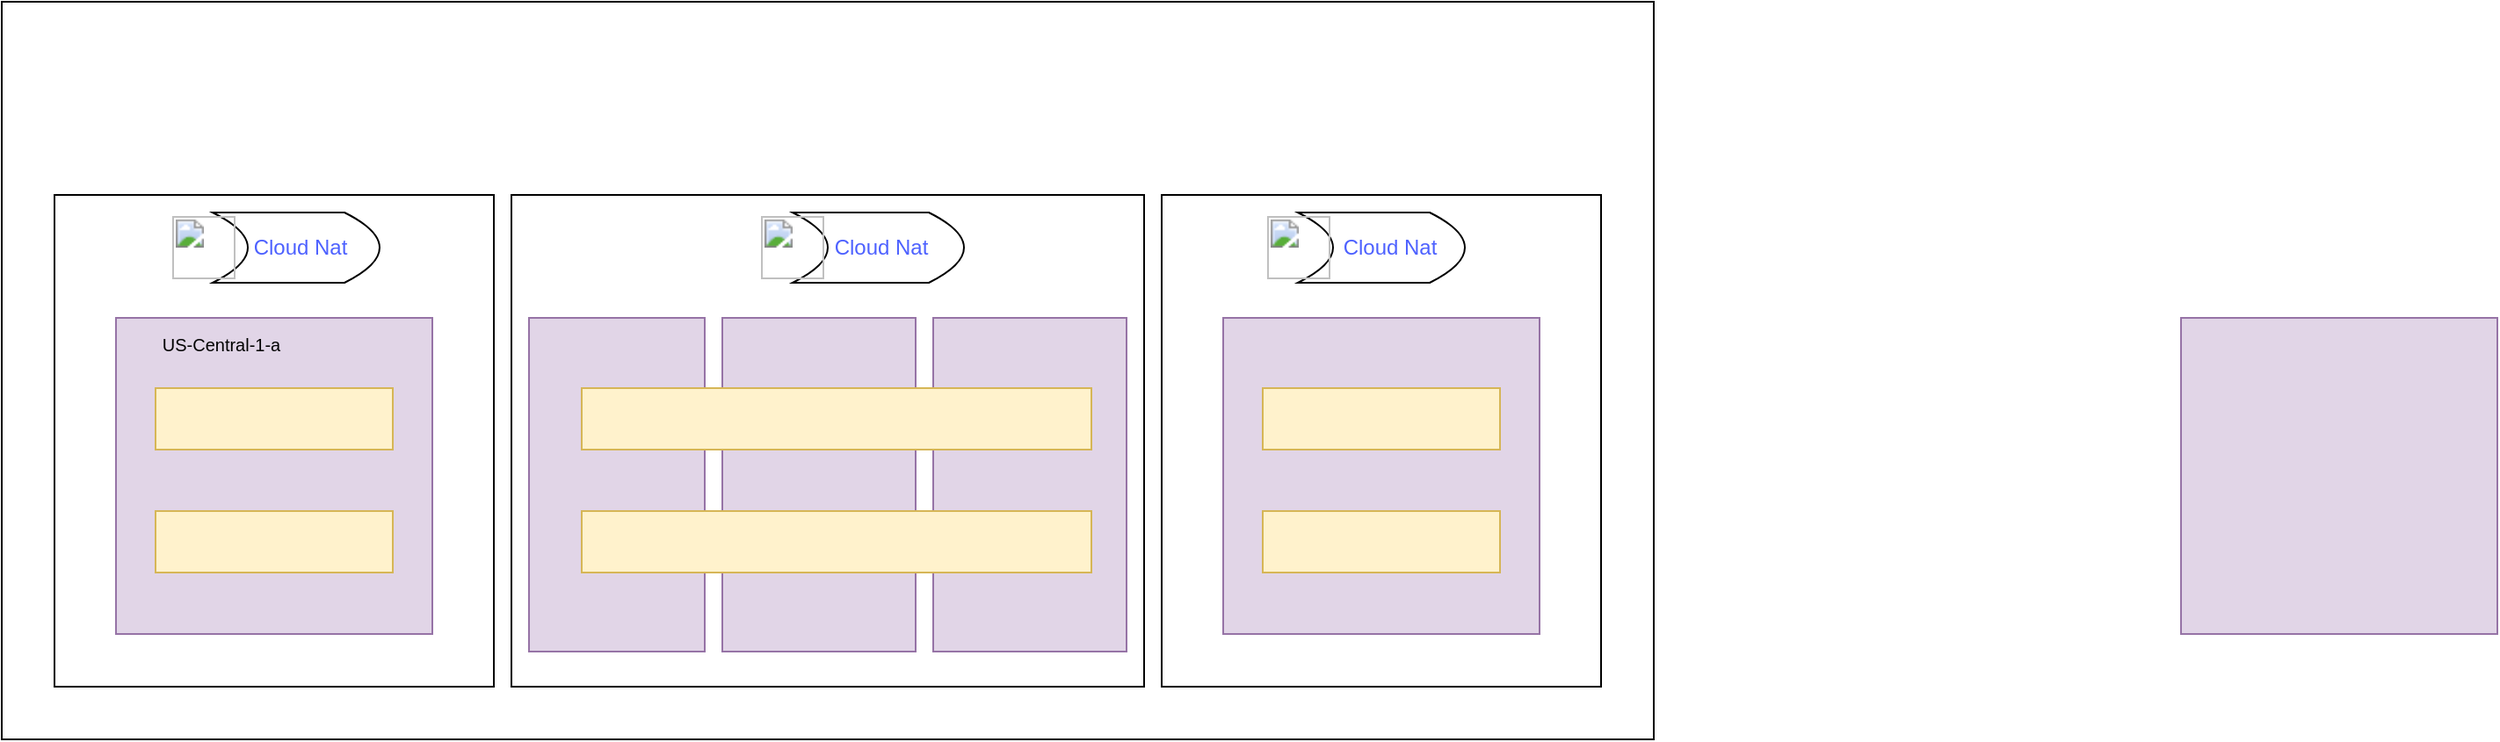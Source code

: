 <mxfile version="21.1.4" type="github">
  <diagram id="C5RBs43oDa-KdzZeNtuy" name="Page-1">
    <mxGraphModel dx="1050" dy="558" grid="1" gridSize="10" guides="1" tooltips="1" connect="1" arrows="1" fold="1" page="1" pageScale="1" pageWidth="827" pageHeight="1169" math="0" shadow="0">
      <root>
        <mxCell id="WIyWlLk6GJQsqaUBKTNV-0" />
        <mxCell id="WIyWlLk6GJQsqaUBKTNV-1" parent="WIyWlLk6GJQsqaUBKTNV-0" />
        <mxCell id="-Z8fcexckgJn7ujzZ2Ft-0" value="&#xa;&lt;b id=&quot;docs-internal-guid-81e7ec77-7fff-8a62-a631-0a5c4abc258c&quot; style=&quot;font-weight:normal;&quot;&gt;&lt;img src=&quot;https://lh6.googleusercontent.com/EI0MRk0nzkvpMwtFPFXoAt7pnuFs0Gu7lzOpw3dwjhvq_D6r6BR9Ah21X3YqFXRrCR4iKXEn59H-Iu3LHncwuWP9FxuJ--4_uWrT4gUF58XK2E_7dLZ4A3icM2lVJHEgxqWy_rC7nlZeSfNST37TVTD9dA=s2048&quot; height=&quot;36px;&quot; width=&quot;36px;&quot;&gt;&lt;/b&gt;&#xa;&#xa;" style="rounded=0;whiteSpace=wrap;html=1;" vertex="1" parent="WIyWlLk6GJQsqaUBKTNV-1">
          <mxGeometry x="40" y="190" width="940" height="420" as="geometry" />
        </mxCell>
        <mxCell id="-Z8fcexckgJn7ujzZ2Ft-1" value="" style="rounded=0;whiteSpace=wrap;html=1;" vertex="1" parent="WIyWlLk6GJQsqaUBKTNV-1">
          <mxGeometry x="70" y="300" width="250" height="280" as="geometry" />
        </mxCell>
        <mxCell id="-Z8fcexckgJn7ujzZ2Ft-2" value="" style="rounded=0;whiteSpace=wrap;html=1;" vertex="1" parent="WIyWlLk6GJQsqaUBKTNV-1">
          <mxGeometry x="330" y="300" width="360" height="280" as="geometry" />
        </mxCell>
        <mxCell id="-Z8fcexckgJn7ujzZ2Ft-4" value="" style="rounded=0;whiteSpace=wrap;html=1;" vertex="1" parent="WIyWlLk6GJQsqaUBKTNV-1">
          <mxGeometry x="700" y="300" width="250" height="280" as="geometry" />
        </mxCell>
        <mxCell id="-Z8fcexckgJn7ujzZ2Ft-6" value="" style="whiteSpace=wrap;html=1;aspect=fixed;fillColor=#e1d5e7;strokeColor=#9673a6;" vertex="1" parent="WIyWlLk6GJQsqaUBKTNV-1">
          <mxGeometry x="105" y="370" width="180" height="180" as="geometry" />
        </mxCell>
        <mxCell id="-Z8fcexckgJn7ujzZ2Ft-8" value="" style="rounded=0;whiteSpace=wrap;html=1;fillColor=#fff2cc;strokeColor=#d6b656;" vertex="1" parent="WIyWlLk6GJQsqaUBKTNV-1">
          <mxGeometry x="127.5" y="410" width="135" height="35" as="geometry" />
        </mxCell>
        <mxCell id="-Z8fcexckgJn7ujzZ2Ft-9" value="" style="rounded=0;whiteSpace=wrap;html=1;fillColor=#fff2cc;strokeColor=#d6b656;" vertex="1" parent="WIyWlLk6GJQsqaUBKTNV-1">
          <mxGeometry x="127.5" y="480" width="135" height="35" as="geometry" />
        </mxCell>
        <mxCell id="-Z8fcexckgJn7ujzZ2Ft-10" value="&lt;font style=&quot;font-size: 10px;&quot;&gt;US-Central-1-a&lt;/font&gt;" style="text;html=1;strokeColor=none;fillColor=none;align=center;verticalAlign=middle;whiteSpace=wrap;rounded=0;" vertex="1" parent="WIyWlLk6GJQsqaUBKTNV-1">
          <mxGeometry x="120" y="370" width="90" height="30" as="geometry" />
        </mxCell>
        <mxCell id="-Z8fcexckgJn7ujzZ2Ft-12" value="" style="rounded=0;whiteSpace=wrap;html=1;fillColor=#e1d5e7;strokeColor=#9673a6;" vertex="1" parent="WIyWlLk6GJQsqaUBKTNV-1">
          <mxGeometry x="340" y="370" width="100" height="190" as="geometry" />
        </mxCell>
        <mxCell id="-Z8fcexckgJn7ujzZ2Ft-13" value="" style="rounded=0;whiteSpace=wrap;html=1;fillColor=#e1d5e7;strokeColor=#9673a6;" vertex="1" parent="WIyWlLk6GJQsqaUBKTNV-1">
          <mxGeometry x="450" y="370" width="110" height="190" as="geometry" />
        </mxCell>
        <mxCell id="-Z8fcexckgJn7ujzZ2Ft-14" value="" style="rounded=0;whiteSpace=wrap;html=1;fillColor=#e1d5e7;strokeColor=#9673a6;" vertex="1" parent="WIyWlLk6GJQsqaUBKTNV-1">
          <mxGeometry x="570" y="370" width="110" height="190" as="geometry" />
        </mxCell>
        <mxCell id="-Z8fcexckgJn7ujzZ2Ft-15" value="" style="rounded=0;whiteSpace=wrap;html=1;fillColor=#fff2cc;strokeColor=#d6b656;" vertex="1" parent="WIyWlLk6GJQsqaUBKTNV-1">
          <mxGeometry x="370" y="410" width="290" height="35" as="geometry" />
        </mxCell>
        <mxCell id="-Z8fcexckgJn7ujzZ2Ft-16" value="" style="rounded=0;whiteSpace=wrap;html=1;fillColor=#fff2cc;strokeColor=#d6b656;" vertex="1" parent="WIyWlLk6GJQsqaUBKTNV-1">
          <mxGeometry x="370" y="480" width="290" height="35" as="geometry" />
        </mxCell>
        <mxCell id="-Z8fcexckgJn7ujzZ2Ft-17" value="" style="whiteSpace=wrap;html=1;aspect=fixed;fillColor=#e1d5e7;strokeColor=#9673a6;" vertex="1" parent="WIyWlLk6GJQsqaUBKTNV-1">
          <mxGeometry x="735" y="370" width="180" height="180" as="geometry" />
        </mxCell>
        <mxCell id="-Z8fcexckgJn7ujzZ2Ft-22" value="" style="whiteSpace=wrap;html=1;aspect=fixed;fillColor=#e1d5e7;strokeColor=#9673a6;" vertex="1" parent="WIyWlLk6GJQsqaUBKTNV-1">
          <mxGeometry x="1280" y="370" width="180" height="180" as="geometry" />
        </mxCell>
        <mxCell id="-Z8fcexckgJn7ujzZ2Ft-23" value="" style="rounded=0;whiteSpace=wrap;html=1;fillColor=#fff2cc;strokeColor=#d6b656;" vertex="1" parent="WIyWlLk6GJQsqaUBKTNV-1">
          <mxGeometry x="757.5" y="410" width="135" height="35" as="geometry" />
        </mxCell>
        <mxCell id="-Z8fcexckgJn7ujzZ2Ft-24" value="" style="rounded=0;whiteSpace=wrap;html=1;fillColor=#fff2cc;strokeColor=#d6b656;" vertex="1" parent="WIyWlLk6GJQsqaUBKTNV-1">
          <mxGeometry x="757.5" y="480" width="135" height="35" as="geometry" />
        </mxCell>
        <mxCell id="-Z8fcexckgJn7ujzZ2Ft-25" value="" style="shape=dataStorage;whiteSpace=wrap;html=1;fixedSize=1;rotation=-180;" vertex="1" parent="WIyWlLk6GJQsqaUBKTNV-1">
          <mxGeometry x="160" y="310" width="95" height="40" as="geometry" />
        </mxCell>
        <mxCell id="-Z8fcexckgJn7ujzZ2Ft-26" value="" style="shape=dataStorage;whiteSpace=wrap;html=1;fixedSize=1;rotation=-180;" vertex="1" parent="WIyWlLk6GJQsqaUBKTNV-1">
          <mxGeometry x="490" y="310" width="97.5" height="40" as="geometry" />
        </mxCell>
        <mxCell id="-Z8fcexckgJn7ujzZ2Ft-27" value="" style="shape=dataStorage;whiteSpace=wrap;html=1;fixedSize=1;rotation=-180;" vertex="1" parent="WIyWlLk6GJQsqaUBKTNV-1">
          <mxGeometry x="777.5" y="310" width="95" height="40" as="geometry" />
        </mxCell>
        <mxCell id="-Z8fcexckgJn7ujzZ2Ft-28" value="&lt;font color=&quot;#4d61ff&quot;&gt;Cloud Nat&lt;/font&gt;" style="text;html=1;strokeColor=none;fillColor=none;align=center;verticalAlign=middle;whiteSpace=wrap;rounded=0;" vertex="1" parent="WIyWlLk6GJQsqaUBKTNV-1">
          <mxGeometry x="180" y="315" width="60" height="30" as="geometry" />
        </mxCell>
        <mxCell id="-Z8fcexckgJn7ujzZ2Ft-29" value="&lt;font color=&quot;#4d61ff&quot;&gt;Cloud Nat&lt;/font&gt;" style="text;html=1;strokeColor=none;fillColor=none;align=center;verticalAlign=middle;whiteSpace=wrap;rounded=0;" vertex="1" parent="WIyWlLk6GJQsqaUBKTNV-1">
          <mxGeometry x="510" y="315" width="61.25" height="30" as="geometry" />
        </mxCell>
        <mxCell id="-Z8fcexckgJn7ujzZ2Ft-30" value="&lt;font color=&quot;#4d61ff&quot;&gt;Cloud Nat&lt;/font&gt;" style="text;html=1;strokeColor=none;fillColor=none;align=center;verticalAlign=middle;whiteSpace=wrap;rounded=0;" vertex="1" parent="WIyWlLk6GJQsqaUBKTNV-1">
          <mxGeometry x="800" y="315" width="60" height="30" as="geometry" />
        </mxCell>
        <mxCell id="-Z8fcexckgJn7ujzZ2Ft-31" value="&lt;b id=&quot;docs-internal-guid-81e7ec77-7fff-8a62-a631-0a5c4abc258c&quot; style=&quot;font-weight:normal;&quot;&gt;&lt;img src=&quot;https://lh6.googleusercontent.com/EI0MRk0nzkvpMwtFPFXoAt7pnuFs0Gu7lzOpw3dwjhvq_D6r6BR9Ah21X3YqFXRrCR4iKXEn59H-Iu3LHncwuWP9FxuJ--4_uWrT4gUF58XK2E_7dLZ4A3icM2lVJHEgxqWy_rC7nlZeSfNST37TVTD9dA=s2048&quot; height=&quot;36px;&quot; width=&quot;36px;&quot;&gt;&lt;/b&gt;" style="text;whiteSpace=wrap;html=1;" vertex="1" parent="WIyWlLk6GJQsqaUBKTNV-1">
          <mxGeometry x="135" y="305" width="60" height="50" as="geometry" />
        </mxCell>
        <mxCell id="-Z8fcexckgJn7ujzZ2Ft-32" value="&lt;b id=&quot;docs-internal-guid-81e7ec77-7fff-8a62-a631-0a5c4abc258c&quot; style=&quot;font-weight:normal;&quot;&gt;&lt;img src=&quot;https://lh6.googleusercontent.com/EI0MRk0nzkvpMwtFPFXoAt7pnuFs0Gu7lzOpw3dwjhvq_D6r6BR9Ah21X3YqFXRrCR4iKXEn59H-Iu3LHncwuWP9FxuJ--4_uWrT4gUF58XK2E_7dLZ4A3icM2lVJHEgxqWy_rC7nlZeSfNST37TVTD9dA=s2048&quot; height=&quot;36px;&quot; width=&quot;36px;&quot;&gt;&lt;/b&gt;" style="text;whiteSpace=wrap;html=1;" vertex="1" parent="WIyWlLk6GJQsqaUBKTNV-1">
          <mxGeometry x="470" y="305" width="60" height="50" as="geometry" />
        </mxCell>
        <mxCell id="-Z8fcexckgJn7ujzZ2Ft-33" value="&lt;b id=&quot;docs-internal-guid-81e7ec77-7fff-8a62-a631-0a5c4abc258c&quot; style=&quot;font-weight:normal;&quot;&gt;&lt;img src=&quot;https://lh6.googleusercontent.com/EI0MRk0nzkvpMwtFPFXoAt7pnuFs0Gu7lzOpw3dwjhvq_D6r6BR9Ah21X3YqFXRrCR4iKXEn59H-Iu3LHncwuWP9FxuJ--4_uWrT4gUF58XK2E_7dLZ4A3icM2lVJHEgxqWy_rC7nlZeSfNST37TVTD9dA=s2048&quot; height=&quot;36px;&quot; width=&quot;36px;&quot;&gt;&lt;/b&gt;" style="text;whiteSpace=wrap;html=1;" vertex="1" parent="WIyWlLk6GJQsqaUBKTNV-1">
          <mxGeometry x="757.5" y="305" width="60" height="50" as="geometry" />
        </mxCell>
      </root>
    </mxGraphModel>
  </diagram>
</mxfile>
